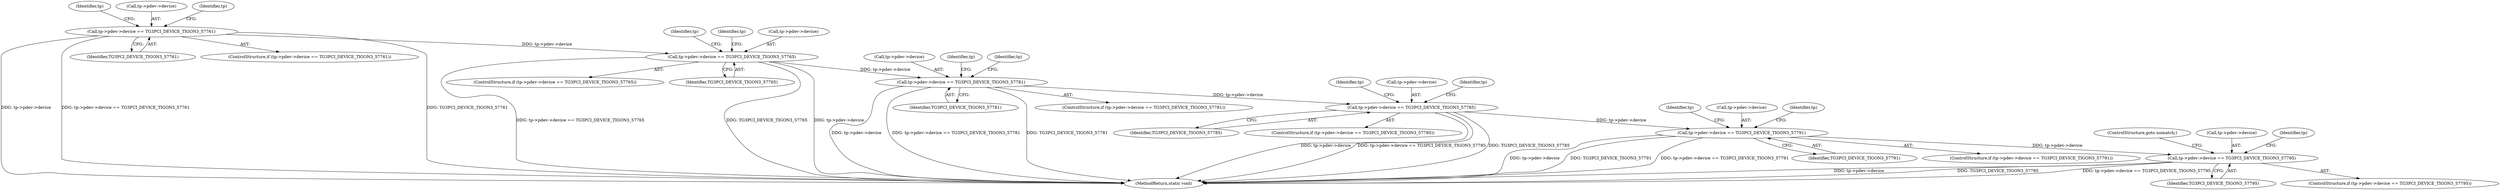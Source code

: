 digraph "0_linux_715230a44310a8cf66fbfb5a46f9a62a9b2de424@pointer" {
"1000445" [label="(Call,tp->pdev->device == TG3PCI_DEVICE_TIGON3_57781)"];
"1000431" [label="(Call,tp->pdev->device == TG3PCI_DEVICE_TIGON3_57765)"];
"1000417" [label="(Call,tp->pdev->device == TG3PCI_DEVICE_TIGON3_57761)"];
"1000459" [label="(Call,tp->pdev->device == TG3PCI_DEVICE_TIGON3_57785)"];
"1000473" [label="(Call,tp->pdev->device == TG3PCI_DEVICE_TIGON3_57791)"];
"1000487" [label="(Call,tp->pdev->device == TG3PCI_DEVICE_TIGON3_57795)"];
"1000482" [label="(Identifier,tp)"];
"1000426" [label="(Identifier,tp)"];
"1000493" [label="(Identifier,TG3PCI_DEVICE_TIGON3_57795)"];
"1000416" [label="(ControlStructure,if (tp->pdev->device == TG3PCI_DEVICE_TIGON3_57761))"];
"1000440" [label="(Identifier,tp)"];
"1000500" [label="(ControlStructure,goto nomatch;)"];
"1000418" [label="(Call,tp->pdev->device)"];
"1000446" [label="(Call,tp->pdev->device)"];
"1000434" [label="(Identifier,tp)"];
"1000474" [label="(Call,tp->pdev->device)"];
"1000490" [label="(Identifier,tp)"];
"1000458" [label="(ControlStructure,if (tp->pdev->device == TG3PCI_DEVICE_TIGON3_57785))"];
"1000448" [label="(Identifier,tp)"];
"1000468" [label="(Identifier,tp)"];
"1000444" [label="(ControlStructure,if (tp->pdev->device == TG3PCI_DEVICE_TIGON3_57781))"];
"1000430" [label="(ControlStructure,if (tp->pdev->device == TG3PCI_DEVICE_TIGON3_57765))"];
"1000451" [label="(Identifier,TG3PCI_DEVICE_TIGON3_57781)"];
"1000462" [label="(Identifier,tp)"];
"1000437" [label="(Identifier,TG3PCI_DEVICE_TIGON3_57765)"];
"1000432" [label="(Call,tp->pdev->device)"];
"1000585" [label="(MethodReturn,static void)"];
"1000417" [label="(Call,tp->pdev->device == TG3PCI_DEVICE_TIGON3_57761)"];
"1000465" [label="(Identifier,TG3PCI_DEVICE_TIGON3_57785)"];
"1000486" [label="(ControlStructure,if (tp->pdev->device == TG3PCI_DEVICE_TIGON3_57795))"];
"1000473" [label="(Call,tp->pdev->device == TG3PCI_DEVICE_TIGON3_57791)"];
"1000431" [label="(Call,tp->pdev->device == TG3PCI_DEVICE_TIGON3_57765)"];
"1000459" [label="(Call,tp->pdev->device == TG3PCI_DEVICE_TIGON3_57785)"];
"1000479" [label="(Identifier,TG3PCI_DEVICE_TIGON3_57791)"];
"1000487" [label="(Call,tp->pdev->device == TG3PCI_DEVICE_TIGON3_57795)"];
"1000488" [label="(Call,tp->pdev->device)"];
"1000423" [label="(Identifier,TG3PCI_DEVICE_TIGON3_57761)"];
"1000472" [label="(ControlStructure,if (tp->pdev->device == TG3PCI_DEVICE_TIGON3_57791))"];
"1000460" [label="(Call,tp->pdev->device)"];
"1000476" [label="(Identifier,tp)"];
"1000454" [label="(Identifier,tp)"];
"1000496" [label="(Identifier,tp)"];
"1000445" [label="(Call,tp->pdev->device == TG3PCI_DEVICE_TIGON3_57781)"];
"1000445" -> "1000444"  [label="AST: "];
"1000445" -> "1000451"  [label="CFG: "];
"1000446" -> "1000445"  [label="AST: "];
"1000451" -> "1000445"  [label="AST: "];
"1000454" -> "1000445"  [label="CFG: "];
"1000462" -> "1000445"  [label="CFG: "];
"1000445" -> "1000585"  [label="DDG: tp->pdev->device"];
"1000445" -> "1000585"  [label="DDG: tp->pdev->device == TG3PCI_DEVICE_TIGON3_57781"];
"1000445" -> "1000585"  [label="DDG: TG3PCI_DEVICE_TIGON3_57781"];
"1000431" -> "1000445"  [label="DDG: tp->pdev->device"];
"1000445" -> "1000459"  [label="DDG: tp->pdev->device"];
"1000431" -> "1000430"  [label="AST: "];
"1000431" -> "1000437"  [label="CFG: "];
"1000432" -> "1000431"  [label="AST: "];
"1000437" -> "1000431"  [label="AST: "];
"1000440" -> "1000431"  [label="CFG: "];
"1000448" -> "1000431"  [label="CFG: "];
"1000431" -> "1000585"  [label="DDG: TG3PCI_DEVICE_TIGON3_57765"];
"1000431" -> "1000585"  [label="DDG: tp->pdev->device"];
"1000431" -> "1000585"  [label="DDG: tp->pdev->device == TG3PCI_DEVICE_TIGON3_57765"];
"1000417" -> "1000431"  [label="DDG: tp->pdev->device"];
"1000417" -> "1000416"  [label="AST: "];
"1000417" -> "1000423"  [label="CFG: "];
"1000418" -> "1000417"  [label="AST: "];
"1000423" -> "1000417"  [label="AST: "];
"1000426" -> "1000417"  [label="CFG: "];
"1000434" -> "1000417"  [label="CFG: "];
"1000417" -> "1000585"  [label="DDG: TG3PCI_DEVICE_TIGON3_57761"];
"1000417" -> "1000585"  [label="DDG: tp->pdev->device"];
"1000417" -> "1000585"  [label="DDG: tp->pdev->device == TG3PCI_DEVICE_TIGON3_57761"];
"1000459" -> "1000458"  [label="AST: "];
"1000459" -> "1000465"  [label="CFG: "];
"1000460" -> "1000459"  [label="AST: "];
"1000465" -> "1000459"  [label="AST: "];
"1000468" -> "1000459"  [label="CFG: "];
"1000476" -> "1000459"  [label="CFG: "];
"1000459" -> "1000585"  [label="DDG: tp->pdev->device"];
"1000459" -> "1000585"  [label="DDG: tp->pdev->device == TG3PCI_DEVICE_TIGON3_57785"];
"1000459" -> "1000585"  [label="DDG: TG3PCI_DEVICE_TIGON3_57785"];
"1000459" -> "1000473"  [label="DDG: tp->pdev->device"];
"1000473" -> "1000472"  [label="AST: "];
"1000473" -> "1000479"  [label="CFG: "];
"1000474" -> "1000473"  [label="AST: "];
"1000479" -> "1000473"  [label="AST: "];
"1000482" -> "1000473"  [label="CFG: "];
"1000490" -> "1000473"  [label="CFG: "];
"1000473" -> "1000585"  [label="DDG: tp->pdev->device"];
"1000473" -> "1000585"  [label="DDG: TG3PCI_DEVICE_TIGON3_57791"];
"1000473" -> "1000585"  [label="DDG: tp->pdev->device == TG3PCI_DEVICE_TIGON3_57791"];
"1000473" -> "1000487"  [label="DDG: tp->pdev->device"];
"1000487" -> "1000486"  [label="AST: "];
"1000487" -> "1000493"  [label="CFG: "];
"1000488" -> "1000487"  [label="AST: "];
"1000493" -> "1000487"  [label="AST: "];
"1000496" -> "1000487"  [label="CFG: "];
"1000500" -> "1000487"  [label="CFG: "];
"1000487" -> "1000585"  [label="DDG: tp->pdev->device"];
"1000487" -> "1000585"  [label="DDG: TG3PCI_DEVICE_TIGON3_57795"];
"1000487" -> "1000585"  [label="DDG: tp->pdev->device == TG3PCI_DEVICE_TIGON3_57795"];
}
